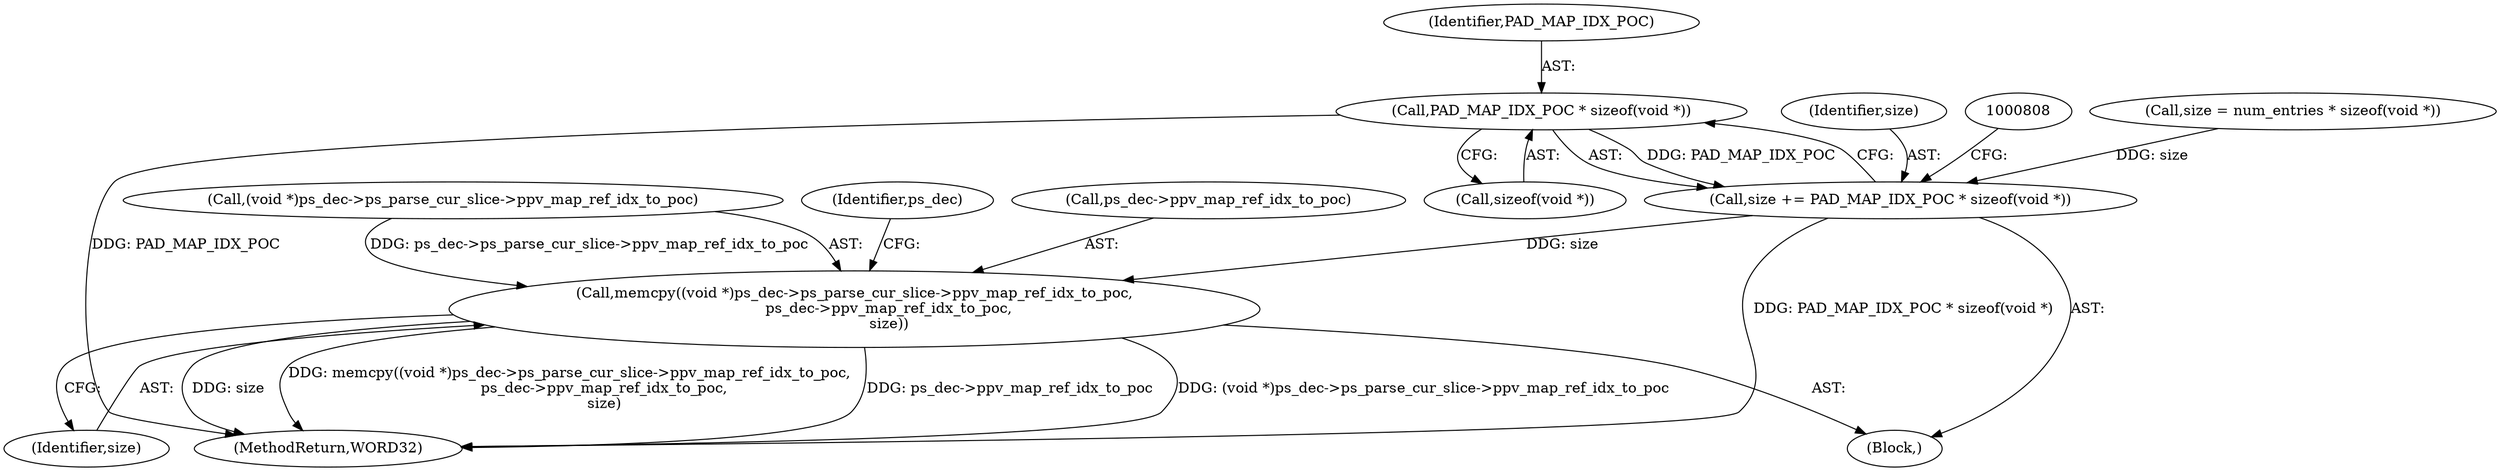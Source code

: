 digraph "0_Android_943323f1d9d3dd5c2634deb26cbe72343ca6b3db_0@API" {
"1000802" [label="(Call,PAD_MAP_IDX_POC * sizeof(void *))"];
"1000800" [label="(Call,size += PAD_MAP_IDX_POC * sizeof(void *))"];
"1000806" [label="(Call,memcpy((void *)ps_dec->ps_parse_cur_slice->ppv_map_ref_idx_to_poc,\n               ps_dec->ppv_map_ref_idx_to_poc,\n               size))"];
"1001224" [label="(MethodReturn,WORD32)"];
"1000806" [label="(Call,memcpy((void *)ps_dec->ps_parse_cur_slice->ppv_map_ref_idx_to_poc,\n               ps_dec->ppv_map_ref_idx_to_poc,\n               size))"];
"1000817" [label="(Identifier,size)"];
"1000804" [label="(Call,sizeof(void *))"];
"1000822" [label="(Identifier,ps_dec)"];
"1000775" [label="(Block,)"];
"1000802" [label="(Call,PAD_MAP_IDX_POC * sizeof(void *))"];
"1000814" [label="(Call,ps_dec->ppv_map_ref_idx_to_poc)"];
"1000803" [label="(Identifier,PAD_MAP_IDX_POC)"];
"1000794" [label="(Call,size = num_entries * sizeof(void *))"];
"1000807" [label="(Call,(void *)ps_dec->ps_parse_cur_slice->ppv_map_ref_idx_to_poc)"];
"1000800" [label="(Call,size += PAD_MAP_IDX_POC * sizeof(void *))"];
"1000801" [label="(Identifier,size)"];
"1000802" -> "1000800"  [label="AST: "];
"1000802" -> "1000804"  [label="CFG: "];
"1000803" -> "1000802"  [label="AST: "];
"1000804" -> "1000802"  [label="AST: "];
"1000800" -> "1000802"  [label="CFG: "];
"1000802" -> "1001224"  [label="DDG: PAD_MAP_IDX_POC"];
"1000802" -> "1000800"  [label="DDG: PAD_MAP_IDX_POC"];
"1000800" -> "1000775"  [label="AST: "];
"1000801" -> "1000800"  [label="AST: "];
"1000808" -> "1000800"  [label="CFG: "];
"1000800" -> "1001224"  [label="DDG: PAD_MAP_IDX_POC * sizeof(void *)"];
"1000794" -> "1000800"  [label="DDG: size"];
"1000800" -> "1000806"  [label="DDG: size"];
"1000806" -> "1000775"  [label="AST: "];
"1000806" -> "1000817"  [label="CFG: "];
"1000807" -> "1000806"  [label="AST: "];
"1000814" -> "1000806"  [label="AST: "];
"1000817" -> "1000806"  [label="AST: "];
"1000822" -> "1000806"  [label="CFG: "];
"1000806" -> "1001224"  [label="DDG: (void *)ps_dec->ps_parse_cur_slice->ppv_map_ref_idx_to_poc"];
"1000806" -> "1001224"  [label="DDG: size"];
"1000806" -> "1001224"  [label="DDG: memcpy((void *)ps_dec->ps_parse_cur_slice->ppv_map_ref_idx_to_poc,\n               ps_dec->ppv_map_ref_idx_to_poc,\n               size)"];
"1000806" -> "1001224"  [label="DDG: ps_dec->ppv_map_ref_idx_to_poc"];
"1000807" -> "1000806"  [label="DDG: ps_dec->ps_parse_cur_slice->ppv_map_ref_idx_to_poc"];
}
